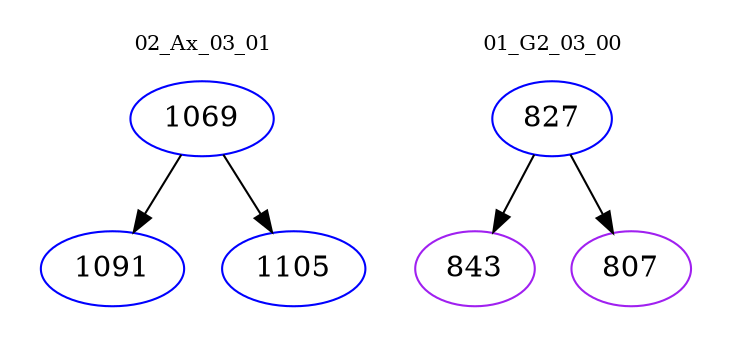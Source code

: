 digraph{
subgraph cluster_0 {
color = white
label = "02_Ax_03_01";
fontsize=10;
T0_1069 [label="1069", color="blue"]
T0_1069 -> T0_1091 [color="black"]
T0_1091 [label="1091", color="blue"]
T0_1069 -> T0_1105 [color="black"]
T0_1105 [label="1105", color="blue"]
}
subgraph cluster_1 {
color = white
label = "01_G2_03_00";
fontsize=10;
T1_827 [label="827", color="blue"]
T1_827 -> T1_843 [color="black"]
T1_843 [label="843", color="purple"]
T1_827 -> T1_807 [color="black"]
T1_807 [label="807", color="purple"]
}
}
